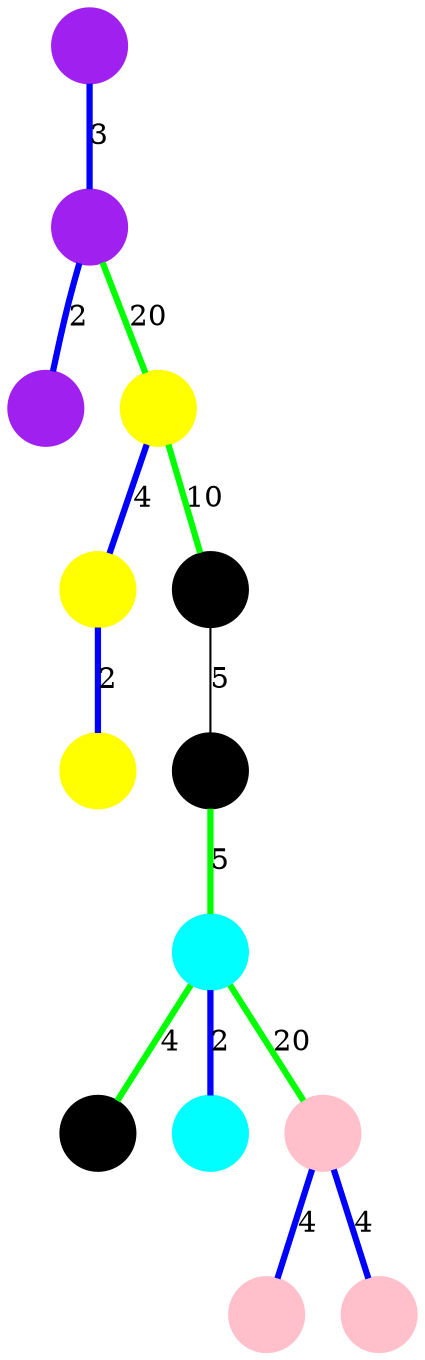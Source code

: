 digraph
{
	compound = true;
	node [shape=circle, style=filled, color=black, label=""];
	edge [dir=both, arrowtail=none, arrowhead=none];

	n0 -> n1 [label=3, color=blue, penwidth=3];
	n1 -> n2 [label=2, color=blue, penwidth=3];
	n1 -> n3 [label=20, color=green, penwidth=3];
	n3 -> n4 [label=4, color=blue, penwidth=3];
	n3 -> n5 [label=10, color=green, penwidth=3];
	n4 -> n6 [label=2, color=blue, penwidth=3];
	n5 -> n7 [label=5];
	n7 -> n8 [label=5, color=green, penwidth=3];
	n8 -> n9 [label=4, color=green, penwidth=3];
	n8 -> n10 [label=2, color=blue, penwidth=3];
	n8 -> n11 [label=20, color=green, penwidth=3];
	n11 -> n12 [label=4, color=blue, penwidth=3];
	n11 -> n13 [label=4, color=blue, penwidth=3];

	n0 [color=purple];
	n1 [color=purple];
	n2 [color=purple];
	n3 [color=yellow];
	n4 [color=yellow];
	n6 [color=yellow];
	n8 [color=cyan];
	n10 [color=cyan];
	n11 [color=pink];
	n12 [color=pink];
	n13 [color=pink];
}
